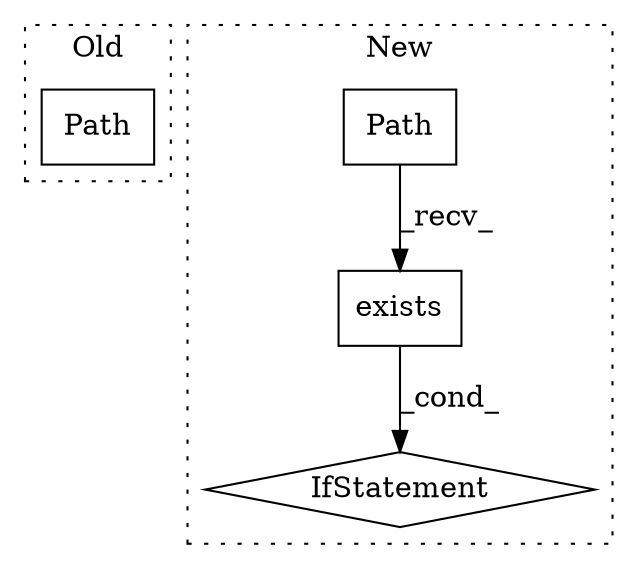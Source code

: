 digraph G {
subgraph cluster0 {
1 [label="Path" a="32" s="3915,3957" l="5,1" shape="box"];
label = "Old";
style="dotted";
}
subgraph cluster1 {
2 [label="exists" a="32" s="4324" l="8" shape="box"];
3 [label="Path" a="32" s="4305,4322" l="5,1" shape="box"];
4 [label="IfStatement" a="25" s="4274,4332" l="4,2" shape="diamond"];
label = "New";
style="dotted";
}
2 -> 4 [label="_cond_"];
3 -> 2 [label="_recv_"];
}